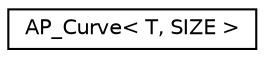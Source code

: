 digraph "Graphical Class Hierarchy"
{
 // INTERACTIVE_SVG=YES
  edge [fontname="Helvetica",fontsize="10",labelfontname="Helvetica",labelfontsize="10"];
  node [fontname="Helvetica",fontsize="10",shape=record];
  rankdir="LR";
  Node1 [label="AP_Curve\< T, SIZE \>",height=0.2,width=0.4,color="black", fillcolor="white", style="filled",URL="$classAP__Curve.html"];
}

